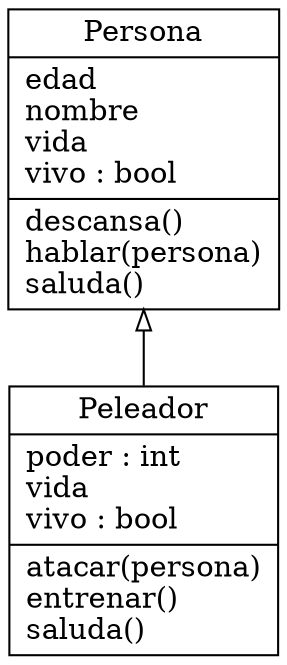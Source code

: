 digraph "classes" {
charset="utf-8"
rankdir=BT
"0" [label="{Peleador|poder : int\lvida\lvivo : bool\l|atacar(persona)\lentrenar()\lsaluda()\l}", shape="record"];
"1" [label="{Persona|edad\lnombre\lvida\lvivo : bool\l|descansa()\lhablar(persona)\lsaluda()\l}", shape="record"];
"0" -> "1" [arrowhead="empty", arrowtail="none"];
}
